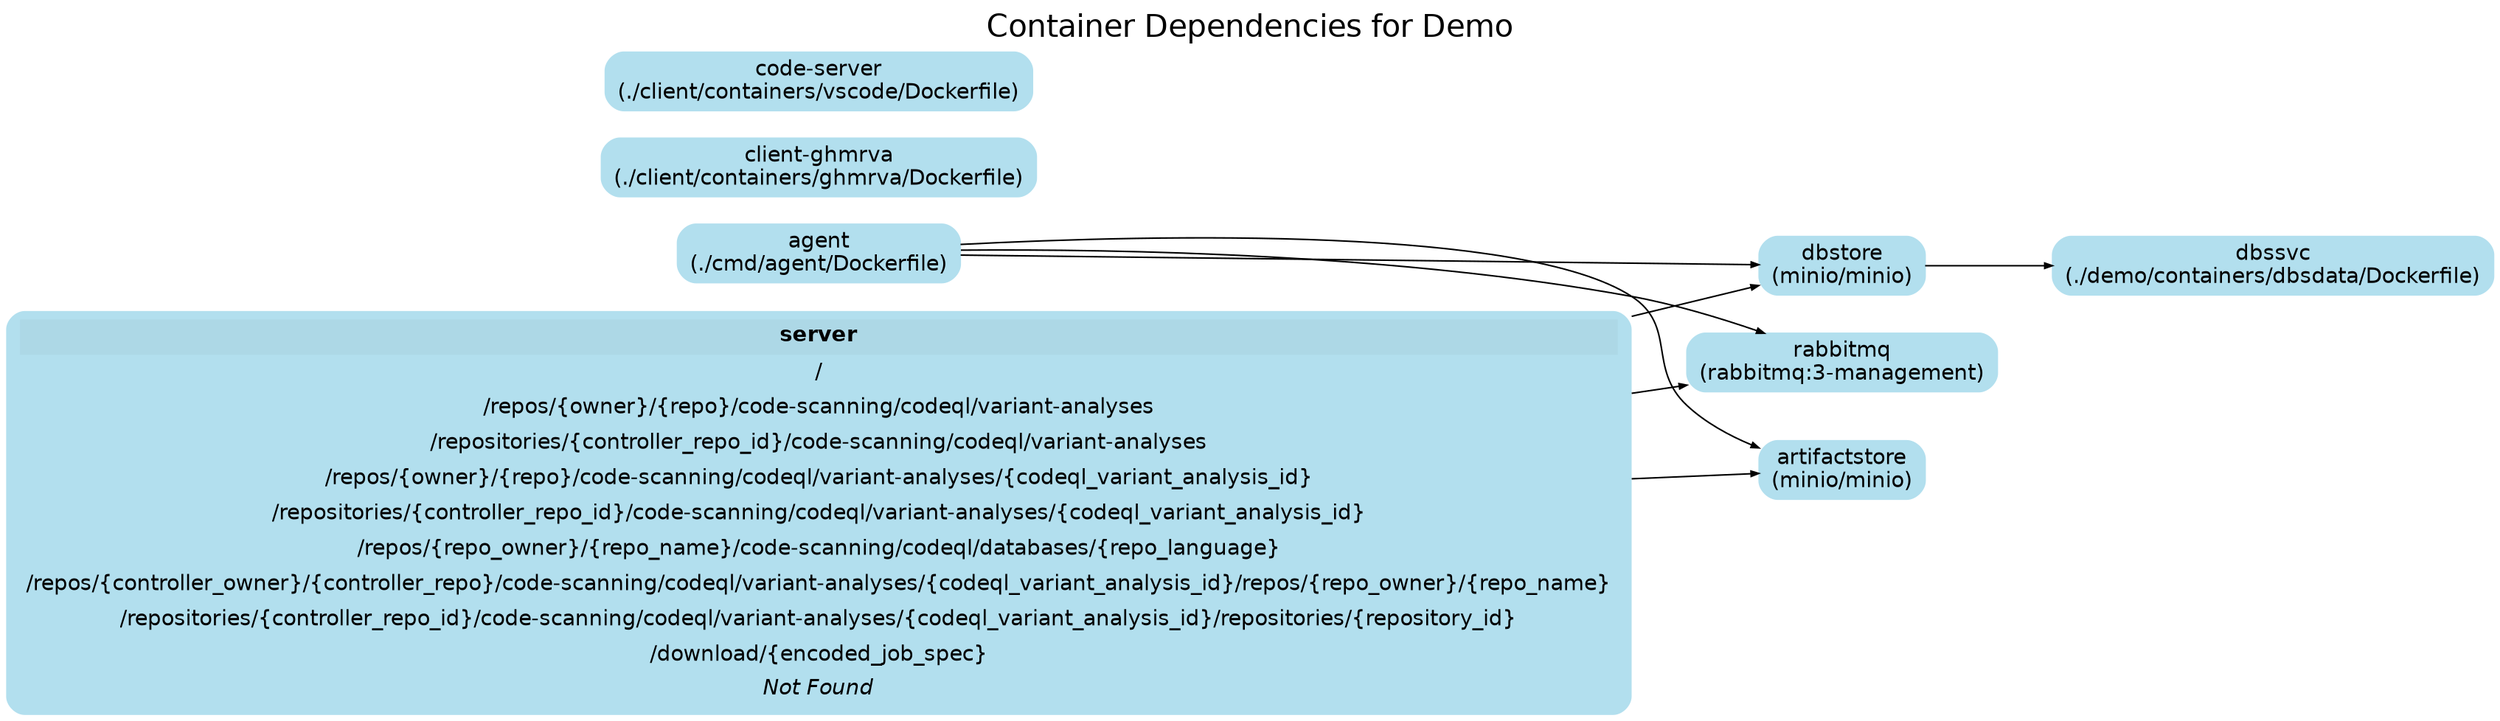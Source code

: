 digraph DockerComposeDemo {
    rankdir=LR; // Left-to-right layout
    node [shape=box style="rounded,filled" color=lightblue2 fontname="Helvetica"];
    edge [arrowsize=0.5];
    
    // Title
    label="Container Dependencies for Demo";
    labelloc=top;
    fontsize=20;
    fontname="Helvetica";

    // Define nodes with clickable URLs
    dbssvc [label="dbssvc\n(./demo/containers/dbsdata/Dockerfile)" URL="../demo/containers/dbsdata/Dockerfile" target="_blank"];
    dbstore [label="dbstore\n(minio/minio)"];
    client_ghmrva [label="client-ghmrva\n(./client/containers/ghmrva/Dockerfile)" URL="../client/containers/ghmrva/Dockerfile" target="_blank"];
    code_server [label="code-server\n(./client/containers/vscode/Dockerfile)" URL="../client/containers/vscode/Dockerfile" target="_blank"];
    rabbitmq [label="rabbitmq\n(rabbitmq:3-management)"];
    artifactstore [label="artifactstore\n(minio/minio)"];
    agent [label="agent\n(./cmd/agent/Dockerfile)" URL="../cmd/agent/Dockerfile" target="_blank"];

    // Expanded 'server' node as an HTML-like table
    server [
        shape=plaintext
        label=<
            <table border="1" cellborder="0" cellspacing="0" cellpadding="4">
                <tr><td colspan="1" bgcolor="lightblue"><b>server</b></td></tr>
                <tr><td>/</td></tr>
                <tr><td>/repos/{owner}/{repo}/code-scanning/codeql/variant-analyses</td></tr>
                <tr><td>/repositories/{controller_repo_id}/code-scanning/codeql/variant-analyses</td></tr>
                <tr><td>/repos/{owner}/{repo}/code-scanning/codeql/variant-analyses/{codeql_variant_analysis_id}</td></tr>
                <tr><td>/repositories/{controller_repo_id}/code-scanning/codeql/variant-analyses/{codeql_variant_analysis_id}</td></tr>
                <tr><td>/repos/{repo_owner}/{repo_name}/code-scanning/codeql/databases/{repo_language}</td></tr>
                <tr><td>/repos/{controller_owner}/{controller_repo}/code-scanning/codeql/variant-analyses/{codeql_variant_analysis_id}/repos/{repo_owner}/{repo_name}</td></tr>
                <tr><td>/repositories/{controller_repo_id}/code-scanning/codeql/variant-analyses/{codeql_variant_analysis_id}/repositories/{repository_id}</td></tr>
                <tr><td>/download/{encoded_job_spec}</td></tr>
                <tr><td><i>Not Found</i></td></tr>
            </table>
        >
    ];

    // Define edges (dependencies)
    dbstore -> dbssvc;
    server -> dbstore;
    server -> rabbitmq;
    server -> artifactstore;
    agent -> dbstore;
    agent -> artifactstore;
    agent -> rabbitmq;
}
